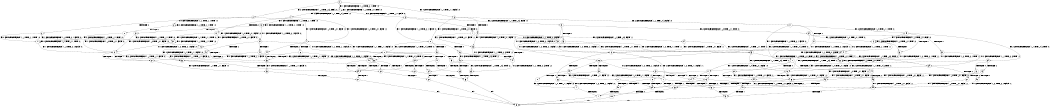 digraph BCG {
size = "7, 10.5";
center = TRUE;
node [shape = circle];
0 [peripheries = 2];
0 -> 1 [label = "EX !1 !ATOMIC_EXCH_BRANCH (1, +0, TRUE, +0, 1, TRUE) !:0:"];
0 -> 2 [label = "EX !2 !ATOMIC_EXCH_BRANCH (1, +1, TRUE, +0, 3, TRUE) !:0:"];
0 -> 3 [label = "EX !0 !ATOMIC_EXCH_BRANCH (1, +1, TRUE, +1, 1, FALSE) !:0:"];
1 -> 4 [label = "EX !2 !ATOMIC_EXCH_BRANCH (1, +1, TRUE, +0, 3, TRUE) !:0:"];
1 -> 5 [label = "EX !0 !ATOMIC_EXCH_BRANCH (1, +1, TRUE, +1, 1, FALSE) !:0:"];
1 -> 1 [label = "EX !1 !ATOMIC_EXCH_BRANCH (1, +0, TRUE, +0, 1, TRUE) !:0:"];
2 -> 6 [label = "TERMINATE !2"];
2 -> 7 [label = "EX !1 !ATOMIC_EXCH_BRANCH (1, +0, TRUE, +0, 1, FALSE) !:0:"];
2 -> 8 [label = "EX !0 !ATOMIC_EXCH_BRANCH (1, +1, TRUE, +1, 1, TRUE) !:0:"];
3 -> 9 [label = "TERMINATE !0"];
3 -> 10 [label = "EX !1 !ATOMIC_EXCH_BRANCH (1, +0, TRUE, +0, 1, FALSE) !:0:"];
3 -> 11 [label = "EX !2 !ATOMIC_EXCH_BRANCH (1, +1, TRUE, +0, 3, FALSE) !:0:"];
4 -> 12 [label = "TERMINATE !2"];
4 -> 13 [label = "EX !0 !ATOMIC_EXCH_BRANCH (1, +1, TRUE, +1, 1, TRUE) !:0:"];
4 -> 7 [label = "EX !1 !ATOMIC_EXCH_BRANCH (1, +0, TRUE, +0, 1, FALSE) !:0:"];
5 -> 14 [label = "TERMINATE !0"];
5 -> 15 [label = "EX !2 !ATOMIC_EXCH_BRANCH (1, +1, TRUE, +0, 3, FALSE) !:0:"];
5 -> 10 [label = "EX !1 !ATOMIC_EXCH_BRANCH (1, +0, TRUE, +0, 1, FALSE) !:0:"];
6 -> 16 [label = "EX !1 !ATOMIC_EXCH_BRANCH (1, +0, TRUE, +0, 1, FALSE) !:0:"];
6 -> 17 [label = "EX !0 !ATOMIC_EXCH_BRANCH (1, +1, TRUE, +1, 1, TRUE) !:0:"];
7 -> 18 [label = "TERMINATE !1"];
7 -> 19 [label = "TERMINATE !2"];
7 -> 20 [label = "EX !0 !ATOMIC_EXCH_BRANCH (1, +1, TRUE, +1, 1, FALSE) !:0:"];
8 -> 21 [label = "TERMINATE !2"];
8 -> 22 [label = "EX !1 !ATOMIC_EXCH_BRANCH (1, +0, TRUE, +0, 1, FALSE) !:0:"];
8 -> 8 [label = "EX !0 !ATOMIC_EXCH_BRANCH (1, +1, TRUE, +1, 1, TRUE) !:0:"];
9 -> 23 [label = "EX !1 !ATOMIC_EXCH_BRANCH (1, +0, TRUE, +0, 1, FALSE) !:1:"];
9 -> 24 [label = "EX !2 !ATOMIC_EXCH_BRANCH (1, +1, TRUE, +0, 3, FALSE) !:1:"];
10 -> 25 [label = "TERMINATE !1"];
10 -> 26 [label = "TERMINATE !0"];
10 -> 20 [label = "EX !2 !ATOMIC_EXCH_BRANCH (1, +1, TRUE, +0, 3, TRUE) !:0:"];
11 -> 27 [label = "TERMINATE !0"];
11 -> 28 [label = "EX !1 !ATOMIC_EXCH_BRANCH (1, +0, TRUE, +0, 1, FALSE) !:0:"];
11 -> 29 [label = "EX !2 !ATOMIC_EXCH_BRANCH (1, +0, TRUE, +1, 1, TRUE) !:0:"];
12 -> 30 [label = "EX !0 !ATOMIC_EXCH_BRANCH (1, +1, TRUE, +1, 1, TRUE) !:0:"];
12 -> 16 [label = "EX !1 !ATOMIC_EXCH_BRANCH (1, +0, TRUE, +0, 1, FALSE) !:0:"];
13 -> 31 [label = "TERMINATE !2"];
13 -> 22 [label = "EX !1 !ATOMIC_EXCH_BRANCH (1, +0, TRUE, +0, 1, FALSE) !:0:"];
13 -> 13 [label = "EX !0 !ATOMIC_EXCH_BRANCH (1, +1, TRUE, +1, 1, TRUE) !:0:"];
14 -> 32 [label = "EX !2 !ATOMIC_EXCH_BRANCH (1, +1, TRUE, +0, 3, FALSE) !:1:"];
14 -> 23 [label = "EX !1 !ATOMIC_EXCH_BRANCH (1, +0, TRUE, +0, 1, FALSE) !:1:"];
15 -> 33 [label = "TERMINATE !0"];
15 -> 34 [label = "EX !2 !ATOMIC_EXCH_BRANCH (1, +0, TRUE, +1, 1, TRUE) !:0:"];
15 -> 28 [label = "EX !1 !ATOMIC_EXCH_BRANCH (1, +0, TRUE, +0, 1, FALSE) !:0:"];
16 -> 35 [label = "TERMINATE !1"];
16 -> 36 [label = "EX !0 !ATOMIC_EXCH_BRANCH (1, +1, TRUE, +1, 1, FALSE) !:0:"];
17 -> 37 [label = "EX !1 !ATOMIC_EXCH_BRANCH (1, +0, TRUE, +0, 1, FALSE) !:0:"];
17 -> 17 [label = "EX !0 !ATOMIC_EXCH_BRANCH (1, +1, TRUE, +1, 1, TRUE) !:0:"];
18 -> 35 [label = "TERMINATE !2"];
18 -> 38 [label = "EX !0 !ATOMIC_EXCH_BRANCH (1, +1, TRUE, +1, 1, FALSE) !:0:"];
19 -> 35 [label = "TERMINATE !1"];
19 -> 36 [label = "EX !0 !ATOMIC_EXCH_BRANCH (1, +1, TRUE, +1, 1, FALSE) !:0:"];
20 -> 39 [label = "TERMINATE !1"];
20 -> 40 [label = "TERMINATE !2"];
20 -> 41 [label = "TERMINATE !0"];
21 -> 37 [label = "EX !1 !ATOMIC_EXCH_BRANCH (1, +0, TRUE, +0, 1, FALSE) !:0:"];
21 -> 17 [label = "EX !0 !ATOMIC_EXCH_BRANCH (1, +1, TRUE, +1, 1, TRUE) !:0:"];
22 -> 42 [label = "TERMINATE !1"];
22 -> 43 [label = "TERMINATE !2"];
22 -> 20 [label = "EX !0 !ATOMIC_EXCH_BRANCH (1, +1, TRUE, +1, 1, FALSE) !:0:"];
23 -> 44 [label = "TERMINATE !1"];
23 -> 45 [label = "EX !2 !ATOMIC_EXCH_BRANCH (1, +1, TRUE, +0, 3, TRUE) !:1:"];
24 -> 46 [label = "EX !1 !ATOMIC_EXCH_BRANCH (1, +0, TRUE, +0, 1, FALSE) !:1:"];
24 -> 47 [label = "EX !2 !ATOMIC_EXCH_BRANCH (1, +0, TRUE, +1, 1, TRUE) !:1:"];
25 -> 48 [label = "TERMINATE !0"];
25 -> 38 [label = "EX !2 !ATOMIC_EXCH_BRANCH (1, +1, TRUE, +0, 3, TRUE) !:0:"];
26 -> 44 [label = "TERMINATE !1"];
26 -> 45 [label = "EX !2 !ATOMIC_EXCH_BRANCH (1, +1, TRUE, +0, 3, TRUE) !:1:"];
27 -> 46 [label = "EX !1 !ATOMIC_EXCH_BRANCH (1, +0, TRUE, +0, 1, FALSE) !:1:"];
27 -> 47 [label = "EX !2 !ATOMIC_EXCH_BRANCH (1, +0, TRUE, +1, 1, TRUE) !:1:"];
28 -> 49 [label = "TERMINATE !1"];
28 -> 50 [label = "TERMINATE !0"];
28 -> 51 [label = "EX !2 !ATOMIC_EXCH_BRANCH (1, +0, TRUE, +1, 1, FALSE) !:0:"];
29 -> 52 [label = "TERMINATE !0"];
29 -> 53 [label = "EX !1 !ATOMIC_EXCH_BRANCH (1, +0, TRUE, +0, 1, TRUE) !:0:"];
29 -> 54 [label = "EX !2 !ATOMIC_EXCH_BRANCH (1, +1, TRUE, +0, 3, TRUE) !:0:"];
30 -> 37 [label = "EX !1 !ATOMIC_EXCH_BRANCH (1, +0, TRUE, +0, 1, FALSE) !:0:"];
30 -> 30 [label = "EX !0 !ATOMIC_EXCH_BRANCH (1, +1, TRUE, +1, 1, TRUE) !:0:"];
31 -> 37 [label = "EX !1 !ATOMIC_EXCH_BRANCH (1, +0, TRUE, +0, 1, FALSE) !:0:"];
31 -> 30 [label = "EX !0 !ATOMIC_EXCH_BRANCH (1, +1, TRUE, +1, 1, TRUE) !:0:"];
32 -> 55 [label = "EX !2 !ATOMIC_EXCH_BRANCH (1, +0, TRUE, +1, 1, TRUE) !:1:"];
32 -> 46 [label = "EX !1 !ATOMIC_EXCH_BRANCH (1, +0, TRUE, +0, 1, FALSE) !:1:"];
33 -> 55 [label = "EX !2 !ATOMIC_EXCH_BRANCH (1, +0, TRUE, +1, 1, TRUE) !:1:"];
33 -> 46 [label = "EX !1 !ATOMIC_EXCH_BRANCH (1, +0, TRUE, +0, 1, FALSE) !:1:"];
34 -> 56 [label = "TERMINATE !0"];
34 -> 57 [label = "EX !2 !ATOMIC_EXCH_BRANCH (1, +1, TRUE, +0, 3, TRUE) !:0:"];
34 -> 53 [label = "EX !1 !ATOMIC_EXCH_BRANCH (1, +0, TRUE, +0, 1, TRUE) !:0:"];
35 -> 58 [label = "EX !0 !ATOMIC_EXCH_BRANCH (1, +1, TRUE, +1, 1, FALSE) !:0:"];
36 -> 59 [label = "TERMINATE !1"];
36 -> 60 [label = "TERMINATE !0"];
37 -> 61 [label = "TERMINATE !1"];
37 -> 36 [label = "EX !0 !ATOMIC_EXCH_BRANCH (1, +1, TRUE, +1, 1, FALSE) !:0:"];
38 -> 59 [label = "TERMINATE !2"];
38 -> 62 [label = "TERMINATE !0"];
39 -> 59 [label = "TERMINATE !2"];
39 -> 62 [label = "TERMINATE !0"];
40 -> 59 [label = "TERMINATE !1"];
40 -> 60 [label = "TERMINATE !0"];
41 -> 63 [label = "TERMINATE !1"];
41 -> 64 [label = "TERMINATE !2"];
42 -> 61 [label = "TERMINATE !2"];
42 -> 38 [label = "EX !0 !ATOMIC_EXCH_BRANCH (1, +1, TRUE, +1, 1, FALSE) !:0:"];
43 -> 61 [label = "TERMINATE !1"];
43 -> 36 [label = "EX !0 !ATOMIC_EXCH_BRANCH (1, +1, TRUE, +1, 1, FALSE) !:0:"];
44 -> 65 [label = "EX !2 !ATOMIC_EXCH_BRANCH (1, +1, TRUE, +0, 3, TRUE) !:2:"];
45 -> 63 [label = "TERMINATE !1"];
45 -> 64 [label = "TERMINATE !2"];
46 -> 66 [label = "TERMINATE !1"];
46 -> 67 [label = "EX !2 !ATOMIC_EXCH_BRANCH (1, +0, TRUE, +1, 1, FALSE) !:1:"];
47 -> 68 [label = "EX !1 !ATOMIC_EXCH_BRANCH (1, +0, TRUE, +0, 1, TRUE) !:1:"];
47 -> 69 [label = "EX !2 !ATOMIC_EXCH_BRANCH (1, +1, TRUE, +0, 3, TRUE) !:1:"];
48 -> 65 [label = "EX !2 !ATOMIC_EXCH_BRANCH (1, +1, TRUE, +0, 3, TRUE) !:2:"];
49 -> 70 [label = "TERMINATE !0"];
49 -> 71 [label = "EX !2 !ATOMIC_EXCH_BRANCH (1, +0, TRUE, +1, 1, FALSE) !:0:"];
50 -> 66 [label = "TERMINATE !1"];
50 -> 67 [label = "EX !2 !ATOMIC_EXCH_BRANCH (1, +0, TRUE, +1, 1, FALSE) !:1:"];
51 -> 72 [label = "TERMINATE !1"];
51 -> 73 [label = "TERMINATE !2"];
51 -> 74 [label = "TERMINATE !0"];
52 -> 68 [label = "EX !1 !ATOMIC_EXCH_BRANCH (1, +0, TRUE, +0, 1, TRUE) !:1:"];
52 -> 69 [label = "EX !2 !ATOMIC_EXCH_BRANCH (1, +1, TRUE, +0, 3, TRUE) !:1:"];
53 -> 56 [label = "TERMINATE !0"];
53 -> 57 [label = "EX !2 !ATOMIC_EXCH_BRANCH (1, +1, TRUE, +0, 3, TRUE) !:0:"];
53 -> 53 [label = "EX !1 !ATOMIC_EXCH_BRANCH (1, +0, TRUE, +0, 1, TRUE) !:0:"];
54 -> 75 [label = "TERMINATE !2"];
54 -> 76 [label = "TERMINATE !0"];
54 -> 77 [label = "EX !1 !ATOMIC_EXCH_BRANCH (1, +0, TRUE, +0, 1, FALSE) !:0:"];
55 -> 78 [label = "EX !2 !ATOMIC_EXCH_BRANCH (1, +1, TRUE, +0, 3, TRUE) !:1:"];
55 -> 68 [label = "EX !1 !ATOMIC_EXCH_BRANCH (1, +0, TRUE, +0, 1, TRUE) !:1:"];
56 -> 78 [label = "EX !2 !ATOMIC_EXCH_BRANCH (1, +1, TRUE, +0, 3, TRUE) !:1:"];
56 -> 68 [label = "EX !1 !ATOMIC_EXCH_BRANCH (1, +0, TRUE, +0, 1, TRUE) !:1:"];
57 -> 79 [label = "TERMINATE !2"];
57 -> 80 [label = "TERMINATE !0"];
57 -> 77 [label = "EX !1 !ATOMIC_EXCH_BRANCH (1, +0, TRUE, +0, 1, FALSE) !:0:"];
58 -> 81 [label = "TERMINATE !0"];
59 -> 81 [label = "TERMINATE !0"];
60 -> 82 [label = "TERMINATE !1"];
61 -> 58 [label = "EX !0 !ATOMIC_EXCH_BRANCH (1, +1, TRUE, +1, 1, FALSE) !:0:"];
62 -> 83 [label = "TERMINATE !2"];
63 -> 83 [label = "TERMINATE !2"];
64 -> 82 [label = "TERMINATE !1"];
65 -> 83 [label = "TERMINATE !2"];
66 -> 84 [label = "EX !2 !ATOMIC_EXCH_BRANCH (1, +0, TRUE, +1, 1, FALSE) !:2:"];
67 -> 85 [label = "TERMINATE !1"];
67 -> 86 [label = "TERMINATE !2"];
68 -> 78 [label = "EX !2 !ATOMIC_EXCH_BRANCH (1, +1, TRUE, +0, 3, TRUE) !:1:"];
68 -> 68 [label = "EX !1 !ATOMIC_EXCH_BRANCH (1, +0, TRUE, +0, 1, TRUE) !:1:"];
69 -> 87 [label = "TERMINATE !2"];
69 -> 88 [label = "EX !1 !ATOMIC_EXCH_BRANCH (1, +0, TRUE, +0, 1, FALSE) !:1:"];
70 -> 84 [label = "EX !2 !ATOMIC_EXCH_BRANCH (1, +0, TRUE, +1, 1, FALSE) !:2:"];
71 -> 89 [label = "TERMINATE !2"];
71 -> 90 [label = "TERMINATE !0"];
72 -> 89 [label = "TERMINATE !2"];
72 -> 90 [label = "TERMINATE !0"];
73 -> 89 [label = "TERMINATE !1"];
73 -> 91 [label = "TERMINATE !0"];
74 -> 85 [label = "TERMINATE !1"];
74 -> 86 [label = "TERMINATE !2"];
75 -> 92 [label = "TERMINATE !0"];
75 -> 93 [label = "EX !1 !ATOMIC_EXCH_BRANCH (1, +0, TRUE, +0, 1, FALSE) !:0:"];
76 -> 87 [label = "TERMINATE !2"];
76 -> 88 [label = "EX !1 !ATOMIC_EXCH_BRANCH (1, +0, TRUE, +0, 1, FALSE) !:1:"];
77 -> 72 [label = "TERMINATE !1"];
77 -> 73 [label = "TERMINATE !2"];
77 -> 74 [label = "TERMINATE !0"];
78 -> 94 [label = "TERMINATE !2"];
78 -> 88 [label = "EX !1 !ATOMIC_EXCH_BRANCH (1, +0, TRUE, +0, 1, FALSE) !:1:"];
79 -> 95 [label = "TERMINATE !0"];
79 -> 93 [label = "EX !1 !ATOMIC_EXCH_BRANCH (1, +0, TRUE, +0, 1, FALSE) !:0:"];
80 -> 94 [label = "TERMINATE !2"];
80 -> 88 [label = "EX !1 !ATOMIC_EXCH_BRANCH (1, +0, TRUE, +0, 1, FALSE) !:1:"];
81 -> 96 [label = "exit"];
82 -> 96 [label = "exit"];
83 -> 96 [label = "exit"];
84 -> 97 [label = "TERMINATE !2"];
85 -> 97 [label = "TERMINATE !2"];
86 -> 98 [label = "TERMINATE !1"];
87 -> 99 [label = "EX !1 !ATOMIC_EXCH_BRANCH (1, +0, TRUE, +0, 1, FALSE) !:1:"];
88 -> 85 [label = "TERMINATE !1"];
88 -> 86 [label = "TERMINATE !2"];
89 -> 100 [label = "TERMINATE !0"];
90 -> 97 [label = "TERMINATE !2"];
91 -> 98 [label = "TERMINATE !1"];
92 -> 99 [label = "EX !1 !ATOMIC_EXCH_BRANCH (1, +0, TRUE, +0, 1, FALSE) !:1:"];
93 -> 89 [label = "TERMINATE !1"];
93 -> 91 [label = "TERMINATE !0"];
94 -> 99 [label = "EX !1 !ATOMIC_EXCH_BRANCH (1, +0, TRUE, +0, 1, FALSE) !:1:"];
95 -> 99 [label = "EX !1 !ATOMIC_EXCH_BRANCH (1, +0, TRUE, +0, 1, FALSE) !:1:"];
97 -> 96 [label = "exit"];
98 -> 96 [label = "exit"];
99 -> 98 [label = "TERMINATE !1"];
100 -> 96 [label = "exit"];
}
